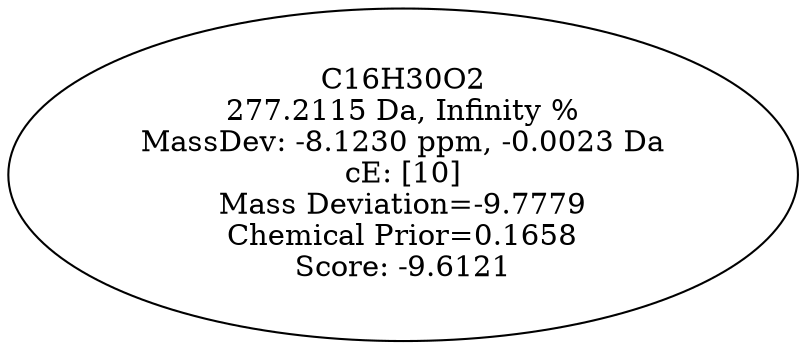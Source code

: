 strict digraph {
v1 [label="C16H30O2\n277.2115 Da, Infinity %\nMassDev: -8.1230 ppm, -0.0023 Da\ncE: [10]\nMass Deviation=-9.7779\nChemical Prior=0.1658\nScore: -9.6121"];
}